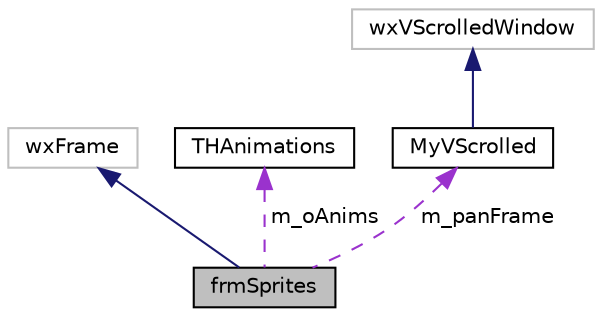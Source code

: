 digraph "frmSprites"
{
 // LATEX_PDF_SIZE
  edge [fontname="Helvetica",fontsize="10",labelfontname="Helvetica",labelfontsize="10"];
  node [fontname="Helvetica",fontsize="10",shape=record];
  Node1 [label="frmSprites",height=0.2,width=0.4,color="black", fillcolor="grey75", style="filled", fontcolor="black",tooltip=" "];
  Node2 -> Node1 [dir="back",color="midnightblue",fontsize="10",style="solid",fontname="Helvetica"];
  Node2 [label="wxFrame",height=0.2,width=0.4,color="grey75", fillcolor="white", style="filled",tooltip=" "];
  Node3 -> Node1 [dir="back",color="darkorchid3",fontsize="10",style="dashed",label=" m_oAnims" ,fontname="Helvetica"];
  Node3 [label="THAnimations",height=0.2,width=0.4,color="black", fillcolor="white", style="filled",URL="$classTHAnimations.html",tooltip=" "];
  Node4 -> Node1 [dir="back",color="darkorchid3",fontsize="10",style="dashed",label=" m_panFrame" ,fontname="Helvetica"];
  Node4 [label="MyVScrolled",height=0.2,width=0.4,color="black", fillcolor="white", style="filled",URL="$classMyVScrolled.html",tooltip=" "];
  Node5 -> Node4 [dir="back",color="midnightblue",fontsize="10",style="solid",fontname="Helvetica"];
  Node5 [label="wxVScrolledWindow",height=0.2,width=0.4,color="grey75", fillcolor="white", style="filled",tooltip=" "];
}
